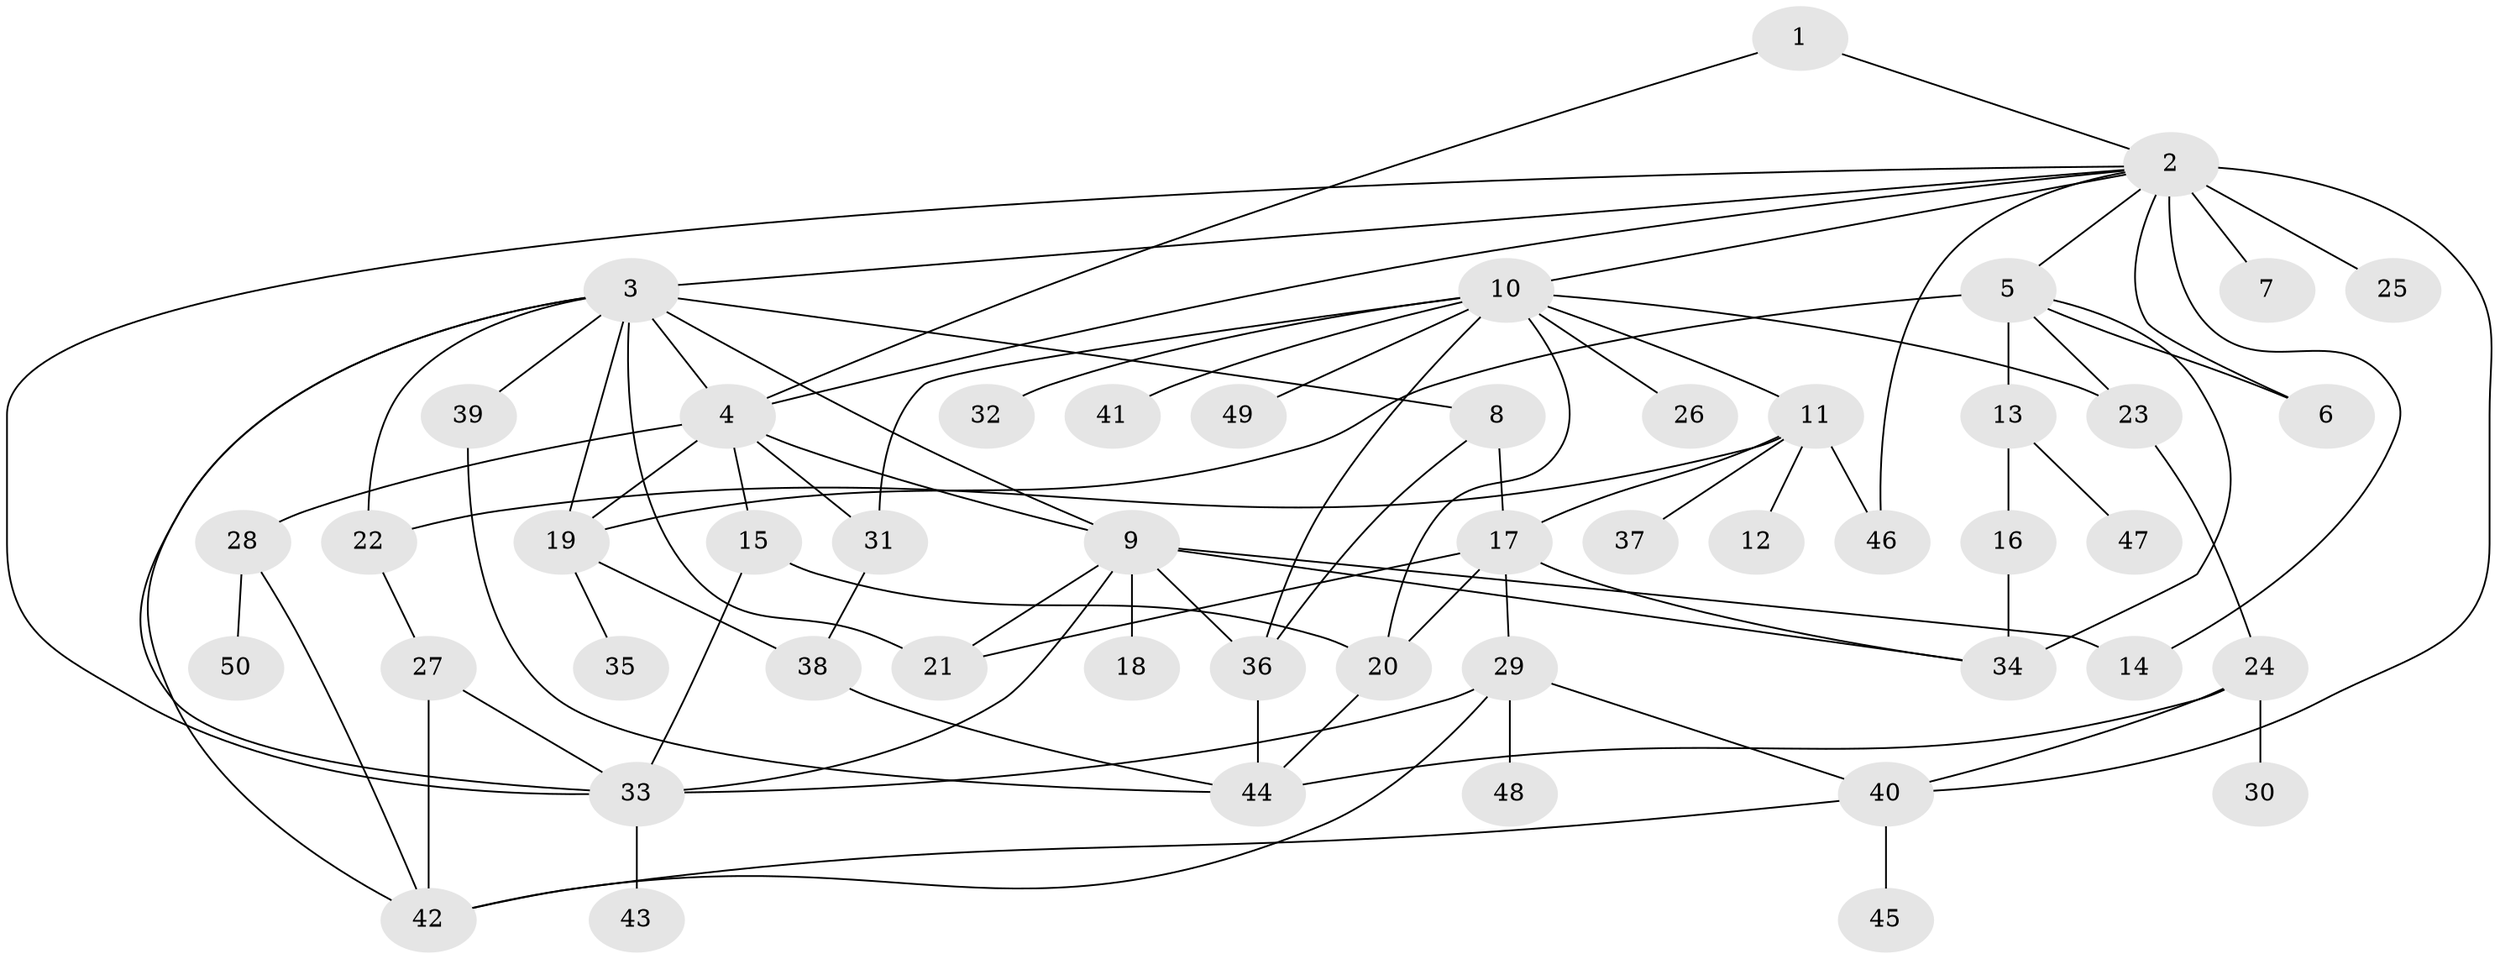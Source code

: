// original degree distribution, {2: 0.19834710743801653, 21: 0.008264462809917356, 6: 0.03305785123966942, 15: 0.008264462809917356, 9: 0.01652892561983471, 7: 0.01652892561983471, 3: 0.10743801652892562, 4: 0.08264462809917356, 14: 0.008264462809917356, 11: 0.008264462809917356, 10: 0.008264462809917356, 1: 0.48760330578512395, 8: 0.008264462809917356, 5: 0.008264462809917356}
// Generated by graph-tools (version 1.1) at 2025/50/03/04/25 22:50:11]
// undirected, 50 vertices, 86 edges
graph export_dot {
  node [color=gray90,style=filled];
  1;
  2;
  3;
  4;
  5;
  6;
  7;
  8;
  9;
  10;
  11;
  12;
  13;
  14;
  15;
  16;
  17;
  18;
  19;
  20;
  21;
  22;
  23;
  24;
  25;
  26;
  27;
  28;
  29;
  30;
  31;
  32;
  33;
  34;
  35;
  36;
  37;
  38;
  39;
  40;
  41;
  42;
  43;
  44;
  45;
  46;
  47;
  48;
  49;
  50;
  1 -- 2 [weight=1.0];
  1 -- 4 [weight=1.0];
  2 -- 3 [weight=1.0];
  2 -- 4 [weight=1.0];
  2 -- 5 [weight=1.0];
  2 -- 6 [weight=1.0];
  2 -- 7 [weight=1.0];
  2 -- 10 [weight=1.0];
  2 -- 14 [weight=1.0];
  2 -- 25 [weight=6.0];
  2 -- 33 [weight=1.0];
  2 -- 40 [weight=1.0];
  2 -- 46 [weight=1.0];
  3 -- 4 [weight=1.0];
  3 -- 8 [weight=1.0];
  3 -- 9 [weight=1.0];
  3 -- 19 [weight=1.0];
  3 -- 21 [weight=3.0];
  3 -- 22 [weight=1.0];
  3 -- 33 [weight=1.0];
  3 -- 39 [weight=2.0];
  3 -- 42 [weight=1.0];
  4 -- 9 [weight=1.0];
  4 -- 15 [weight=6.0];
  4 -- 19 [weight=1.0];
  4 -- 28 [weight=1.0];
  4 -- 31 [weight=1.0];
  5 -- 6 [weight=1.0];
  5 -- 13 [weight=1.0];
  5 -- 19 [weight=1.0];
  5 -- 23 [weight=1.0];
  5 -- 34 [weight=1.0];
  8 -- 17 [weight=1.0];
  8 -- 36 [weight=1.0];
  9 -- 14 [weight=1.0];
  9 -- 18 [weight=6.0];
  9 -- 21 [weight=1.0];
  9 -- 33 [weight=1.0];
  9 -- 34 [weight=1.0];
  9 -- 36 [weight=1.0];
  10 -- 11 [weight=1.0];
  10 -- 20 [weight=1.0];
  10 -- 23 [weight=1.0];
  10 -- 26 [weight=1.0];
  10 -- 31 [weight=1.0];
  10 -- 32 [weight=1.0];
  10 -- 36 [weight=1.0];
  10 -- 41 [weight=1.0];
  10 -- 49 [weight=1.0];
  11 -- 12 [weight=4.0];
  11 -- 17 [weight=1.0];
  11 -- 22 [weight=1.0];
  11 -- 37 [weight=1.0];
  11 -- 46 [weight=1.0];
  13 -- 16 [weight=1.0];
  13 -- 47 [weight=1.0];
  15 -- 20 [weight=1.0];
  15 -- 33 [weight=1.0];
  16 -- 34 [weight=4.0];
  17 -- 20 [weight=1.0];
  17 -- 21 [weight=2.0];
  17 -- 29 [weight=1.0];
  17 -- 34 [weight=1.0];
  19 -- 35 [weight=1.0];
  19 -- 38 [weight=1.0];
  20 -- 44 [weight=1.0];
  22 -- 27 [weight=1.0];
  23 -- 24 [weight=1.0];
  24 -- 30 [weight=1.0];
  24 -- 40 [weight=1.0];
  24 -- 44 [weight=1.0];
  27 -- 33 [weight=1.0];
  27 -- 42 [weight=1.0];
  28 -- 42 [weight=1.0];
  28 -- 50 [weight=1.0];
  29 -- 33 [weight=1.0];
  29 -- 40 [weight=1.0];
  29 -- 42 [weight=1.0];
  29 -- 48 [weight=1.0];
  31 -- 38 [weight=1.0];
  33 -- 43 [weight=2.0];
  36 -- 44 [weight=2.0];
  38 -- 44 [weight=1.0];
  39 -- 44 [weight=1.0];
  40 -- 42 [weight=1.0];
  40 -- 45 [weight=1.0];
}
